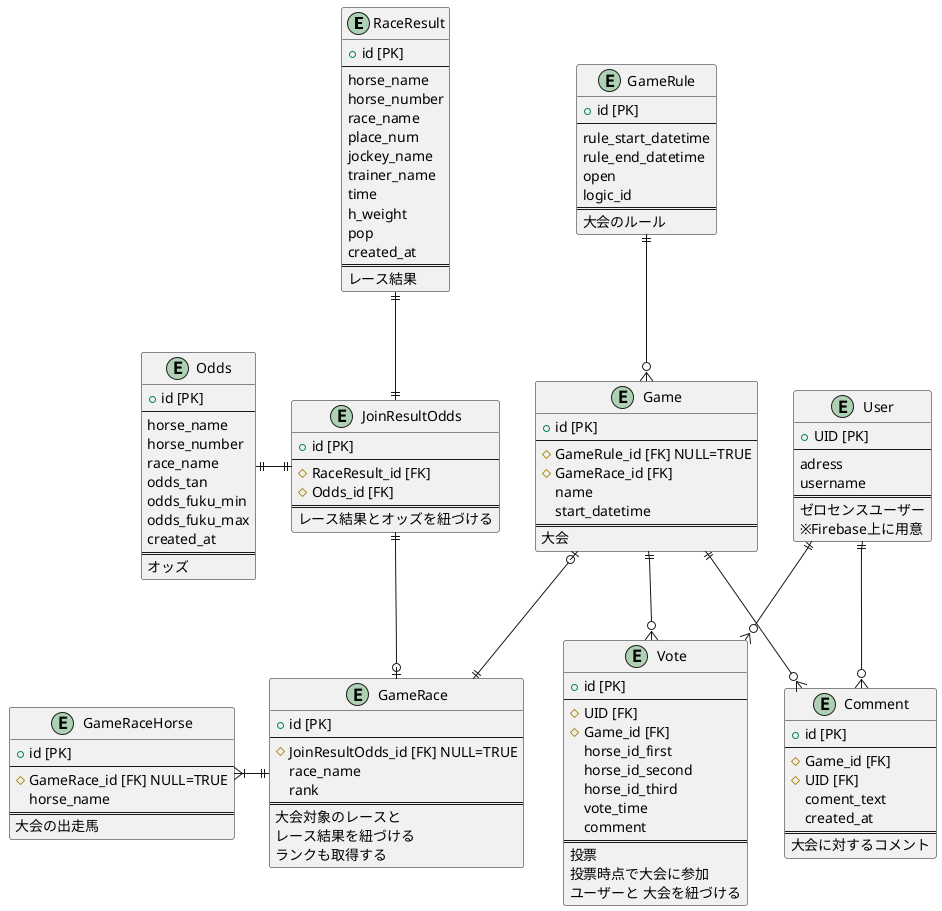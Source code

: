 @startuml ER図

entity "RaceResult" as RaceResult {
  + id [PK]
  --
  horse_name
  horse_number
  race_name
  place_num
  jockey_name
  trainer_name
  time
  h_weight
  pop
  created_at
  ==
  レース結果
}

entity "Odds" as Odds {
  + id [PK]
  --
  horse_name
  horse_number
  race_name
  odds_tan
  odds_fuku_min
  odds_fuku_max
  created_at
  ==
  オッズ
}

entity "JoinResultOdds" as JoinResultOdds {
  + id [PK]
  --
  # RaceResult_id [FK]
  # Odds_id [FK]
  ==
  レース結果とオッズを紐づける
}

entity User {
  + UID [PK]
  --
  adress 
  username
  ==
  ゼロセンスユーザー
  ※Firebase上に用意
}

entity Game {
  + id [PK]
  --
  # GameRule_id [FK] NULL=TRUE
  # GameRace_id [FK]
  name
  start_datetime
  ==
  大会
}

entity GameRule {
  + id [PK]
  --
  rule_start_datetime
  rule_end_datetime
  open
  logic_id
  ==
  大会のルール
}

entity Vote {
  + id [PK]
  --
  # UID [FK]
  # Game_id [FK]
  horse_id_first
  horse_id_second
  horse_id_third
  vote_time
  comment
  ==
  投票
  投票時点で大会に参加
  ユーザーと 大会を紐づける
}

entity GameRace{
  + id [PK]
  --
  # JoinResultOdds_id [FK] NULL=TRUE
  race_name
  rank
  ==
  大会対象のレースと
  レース結果を紐づける
  ランクも取得する  
}

entity GameRaceHorse {
  + id [PK]
  --
  # GameRace_id [FK] NULL=TRUE
  horse_name
  ==
  大会の出走馬
}

entity Comment {
  + id [PK]
  --
  # Game_id [FK]
  # UID [FK]
  coment_text
  created_at
  ==
  大会に対するコメント
}

Game |o--|| GameRace
User ||--o{ Vote
Game ||--o{ Vote
GameRace ||-left-|{ GameRaceHorse
User ||--o{ Comment
Game ||--o{ Comment
GameRule ||--o{ Game
RaceResult ||--|| JoinResultOdds
Odds ||-|| JoinResultOdds
JoinResultOdds ||--o|GameRace

@enduml

